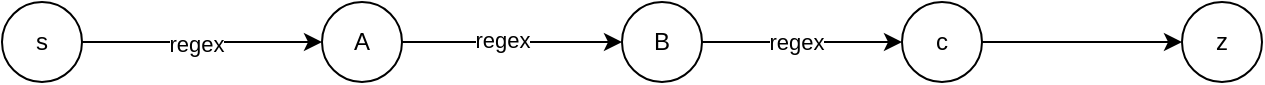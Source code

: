 <mxfile version="25.0.3">
  <diagram name="Страница — 1" id="53Bn_yMe42nu1hih1s0G">
    <mxGraphModel dx="1982" dy="653" grid="1" gridSize="10" guides="1" tooltips="1" connect="1" arrows="1" fold="1" page="1" pageScale="1" pageWidth="827" pageHeight="1169" math="0" shadow="0">
      <root>
        <mxCell id="0" />
        <mxCell id="1" parent="0" />
        <mxCell id="mA0ffu1mYUgRCF3ZFosH-4" style="edgeStyle=orthogonalEdgeStyle;rounded=0;orthogonalLoop=1;jettySize=auto;html=1;entryX=0;entryY=0.5;entryDx=0;entryDy=0;" parent="1" source="mA0ffu1mYUgRCF3ZFosH-1" target="mA0ffu1mYUgRCF3ZFosH-3" edge="1">
          <mxGeometry relative="1" as="geometry" />
        </mxCell>
        <mxCell id="mA0ffu1mYUgRCF3ZFosH-5" value="regex" style="edgeLabel;html=1;align=center;verticalAlign=middle;resizable=0;points=[];" parent="mA0ffu1mYUgRCF3ZFosH-4" vertex="1" connectable="0">
          <mxGeometry x="-0.103" y="1" relative="1" as="geometry">
            <mxPoint as="offset" />
          </mxGeometry>
        </mxCell>
        <mxCell id="mA0ffu1mYUgRCF3ZFosH-1" value="A" style="ellipse;whiteSpace=wrap;html=1;" parent="1" vertex="1">
          <mxGeometry x="150" y="120" width="40" height="40" as="geometry" />
        </mxCell>
        <mxCell id="Y_47CZw2U1_MUwq-zFdN-3" style="edgeStyle=orthogonalEdgeStyle;rounded=0;orthogonalLoop=1;jettySize=auto;html=1;exitX=1;exitY=0.5;exitDx=0;exitDy=0;entryX=0;entryY=0.5;entryDx=0;entryDy=0;" edge="1" parent="1" source="mA0ffu1mYUgRCF3ZFosH-3" target="Y_47CZw2U1_MUwq-zFdN-1">
          <mxGeometry relative="1" as="geometry" />
        </mxCell>
        <mxCell id="Y_47CZw2U1_MUwq-zFdN-6" value="regex" style="edgeLabel;html=1;align=center;verticalAlign=middle;resizable=0;points=[];" vertex="1" connectable="0" parent="Y_47CZw2U1_MUwq-zFdN-3">
          <mxGeometry x="-0.065" relative="1" as="geometry">
            <mxPoint as="offset" />
          </mxGeometry>
        </mxCell>
        <mxCell id="mA0ffu1mYUgRCF3ZFosH-3" value="B" style="ellipse;whiteSpace=wrap;html=1;" parent="1" vertex="1">
          <mxGeometry x="300" y="120" width="40" height="40" as="geometry" />
        </mxCell>
        <mxCell id="Y_47CZw2U1_MUwq-zFdN-4" style="edgeStyle=orthogonalEdgeStyle;rounded=0;orthogonalLoop=1;jettySize=auto;html=1;exitX=1;exitY=0.5;exitDx=0;exitDy=0;entryX=0;entryY=0.5;entryDx=0;entryDy=0;" edge="1" parent="1" source="Y_47CZw2U1_MUwq-zFdN-1" target="Y_47CZw2U1_MUwq-zFdN-2">
          <mxGeometry relative="1" as="geometry" />
        </mxCell>
        <mxCell id="Y_47CZw2U1_MUwq-zFdN-1" value="с" style="ellipse;whiteSpace=wrap;html=1;" vertex="1" parent="1">
          <mxGeometry x="440" y="120" width="40" height="40" as="geometry" />
        </mxCell>
        <mxCell id="Y_47CZw2U1_MUwq-zFdN-2" value="z" style="ellipse;whiteSpace=wrap;html=1;" vertex="1" parent="1">
          <mxGeometry x="580" y="120" width="40" height="40" as="geometry" />
        </mxCell>
        <mxCell id="Y_47CZw2U1_MUwq-zFdN-11" style="edgeStyle=orthogonalEdgeStyle;rounded=0;orthogonalLoop=1;jettySize=auto;html=1;entryX=0;entryY=0.5;entryDx=0;entryDy=0;" edge="1" parent="1" source="Y_47CZw2U1_MUwq-zFdN-10" target="mA0ffu1mYUgRCF3ZFosH-1">
          <mxGeometry relative="1" as="geometry" />
        </mxCell>
        <mxCell id="Y_47CZw2U1_MUwq-zFdN-15" value="regex" style="edgeLabel;html=1;align=center;verticalAlign=middle;resizable=0;points=[];" vertex="1" connectable="0" parent="Y_47CZw2U1_MUwq-zFdN-11">
          <mxGeometry x="-0.057" y="-1" relative="1" as="geometry">
            <mxPoint as="offset" />
          </mxGeometry>
        </mxCell>
        <mxCell id="Y_47CZw2U1_MUwq-zFdN-10" value="s" style="ellipse;whiteSpace=wrap;html=1;" vertex="1" parent="1">
          <mxGeometry x="-10" y="120" width="40" height="40" as="geometry" />
        </mxCell>
      </root>
    </mxGraphModel>
  </diagram>
</mxfile>
